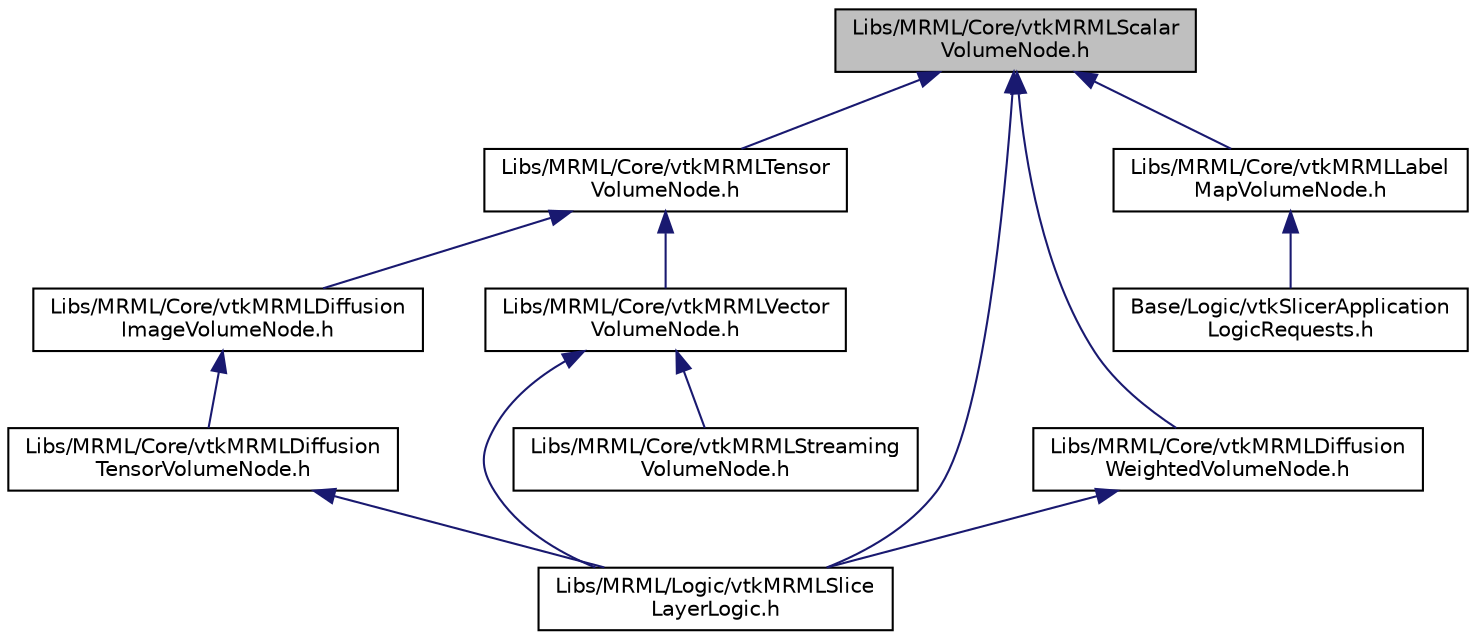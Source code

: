 digraph "Libs/MRML/Core/vtkMRMLScalarVolumeNode.h"
{
  bgcolor="transparent";
  edge [fontname="Helvetica",fontsize="10",labelfontname="Helvetica",labelfontsize="10"];
  node [fontname="Helvetica",fontsize="10",shape=record];
  Node26 [label="Libs/MRML/Core/vtkMRMLScalar\lVolumeNode.h",height=0.2,width=0.4,color="black", fillcolor="grey75", style="filled", fontcolor="black"];
  Node26 -> Node27 [dir="back",color="midnightblue",fontsize="10",style="solid",fontname="Helvetica"];
  Node27 [label="Libs/MRML/Core/vtkMRMLTensor\lVolumeNode.h",height=0.2,width=0.4,color="black",URL="$vtkMRMLTensorVolumeNode_8h.html"];
  Node27 -> Node28 [dir="back",color="midnightblue",fontsize="10",style="solid",fontname="Helvetica"];
  Node28 [label="Libs/MRML/Core/vtkMRMLDiffusion\lImageVolumeNode.h",height=0.2,width=0.4,color="black",URL="$vtkMRMLDiffusionImageVolumeNode_8h.html"];
  Node28 -> Node29 [dir="back",color="midnightblue",fontsize="10",style="solid",fontname="Helvetica"];
  Node29 [label="Libs/MRML/Core/vtkMRMLDiffusion\lTensorVolumeNode.h",height=0.2,width=0.4,color="black",URL="$vtkMRMLDiffusionTensorVolumeNode_8h.html"];
  Node29 -> Node30 [dir="back",color="midnightblue",fontsize="10",style="solid",fontname="Helvetica"];
  Node30 [label="Libs/MRML/Logic/vtkMRMLSlice\lLayerLogic.h",height=0.2,width=0.4,color="black",URL="$vtkMRMLSliceLayerLogic_8h.html"];
  Node27 -> Node31 [dir="back",color="midnightblue",fontsize="10",style="solid",fontname="Helvetica"];
  Node31 [label="Libs/MRML/Core/vtkMRMLVector\lVolumeNode.h",height=0.2,width=0.4,color="black",URL="$vtkMRMLVectorVolumeNode_8h.html"];
  Node31 -> Node32 [dir="back",color="midnightblue",fontsize="10",style="solid",fontname="Helvetica"];
  Node32 [label="Libs/MRML/Core/vtkMRMLStreaming\lVolumeNode.h",height=0.2,width=0.4,color="black",URL="$vtkMRMLStreamingVolumeNode_8h.html"];
  Node31 -> Node30 [dir="back",color="midnightblue",fontsize="10",style="solid",fontname="Helvetica"];
  Node26 -> Node33 [dir="back",color="midnightblue",fontsize="10",style="solid",fontname="Helvetica"];
  Node33 [label="Libs/MRML/Core/vtkMRMLDiffusion\lWeightedVolumeNode.h",height=0.2,width=0.4,color="black",URL="$vtkMRMLDiffusionWeightedVolumeNode_8h.html"];
  Node33 -> Node30 [dir="back",color="midnightblue",fontsize="10",style="solid",fontname="Helvetica"];
  Node26 -> Node34 [dir="back",color="midnightblue",fontsize="10",style="solid",fontname="Helvetica"];
  Node34 [label="Libs/MRML/Core/vtkMRMLLabel\lMapVolumeNode.h",height=0.2,width=0.4,color="black",URL="$vtkMRMLLabelMapVolumeNode_8h.html"];
  Node34 -> Node35 [dir="back",color="midnightblue",fontsize="10",style="solid",fontname="Helvetica"];
  Node35 [label="Base/Logic/vtkSlicerApplication\lLogicRequests.h",height=0.2,width=0.4,color="black",URL="$vtkSlicerApplicationLogicRequests_8h.html"];
  Node26 -> Node30 [dir="back",color="midnightblue",fontsize="10",style="solid",fontname="Helvetica"];
}
